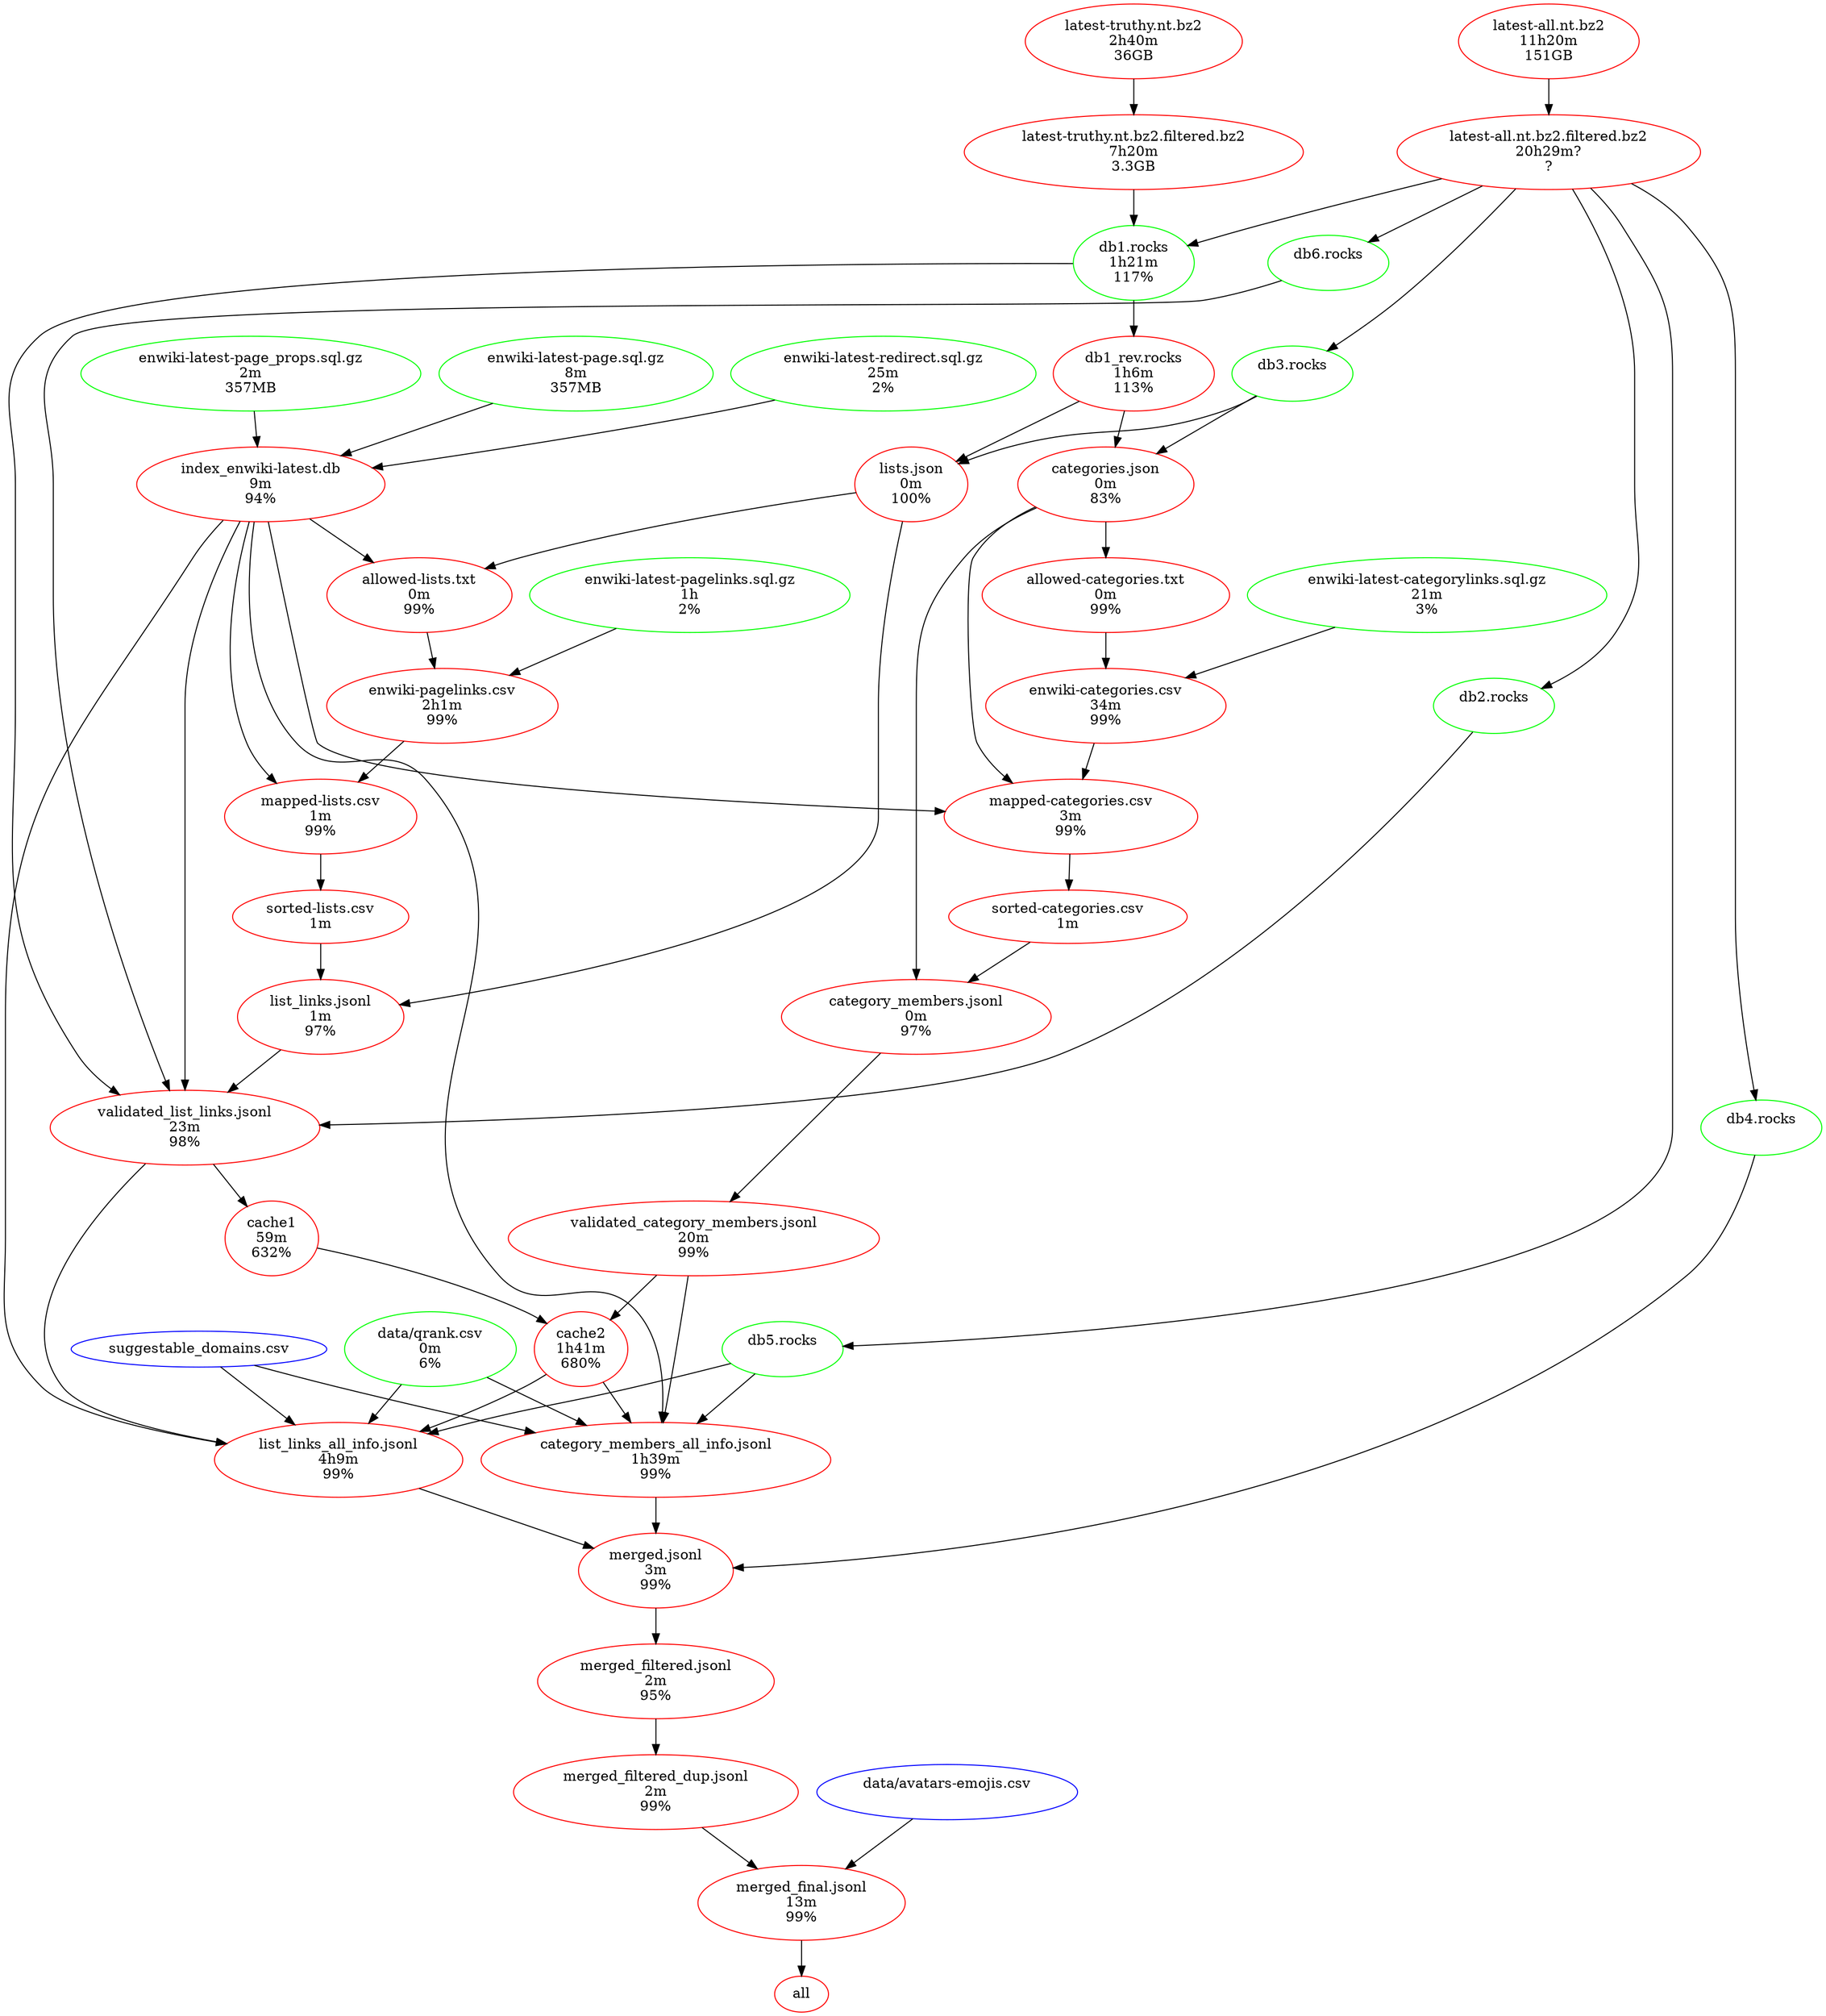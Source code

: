 digraph G {
n2[label="all", color="red"];
n31[label="cache1\n59m\n632%", color="red"];
n22[label="cache2\n1h41m\n680%", color="red"];
n29[label="allowed-categories.txt\n0m\n99%", color="red"];
n14[label="allowed-lists.txt\n0m\n99%", color="red"];
n30[label="categories.json\n0m\n83%", color="red"];
n24[label="category_members.jsonl\n0m\n97%", color="red"];
n33[label="category_members_all_info.jsonl\n1h39m\n99%", color="red"];
n17[label="db1.rocks\n1h21m\n117%", color="green"];
n16[label="db1_rev.rocks\n1h6m\n113%", color="red"];
n19[label="db3.rocks\n\n", color="green"];
n28[label="enwiki-latest-categorylinks.sql.gz\n21m\n3%", color="green"];
n13[label="enwiki-latest-pagelinks.sql.gz\n1h\n2%", color="green"];
n27[label="enwiki-categories.csv\n34m\n99%", color="red"];
n21[label="enwiki-latest-redirect.sql.gz\n25m\n2%", color="green"];
n12[label="enwiki-pagelinks.csv\n2h1m\n99%", color="red"];
n20[label="index_enwiki-latest.db\n9m\n94%", color="red"];
n18[label="latest-all.nt.bz2.filtered.bz2\n20h29m?\n?", color="red"];
n9[label="list_links.jsonl\n1m\n97%", color="red"];
n7[label="list_links_all_info.jsonl\n4h9m\n99%", color="red"];
n15[label="lists.json\n0m\n100%", color="red"];
n26[label="mapped-categories.csv\n3m\n99%", color="red"];
n11[label="mapped-lists.csv\n1m\n99%", color="red"];
n6[label="merged.jsonl\n3m\n99%", color="red"];
n5[label="merged_filtered.jsonl\n2m\n95%", color="red"];
n4[label="merged_filtered_dup.jsonl\n2m\n99%", color="red"];
n3[label="merged_final.jsonl\n13m\n99%", color="red"];
n25[label="sorted-categories.csv\n1m", color="red"];
n10[label="sorted-lists.csv\n1m", color="red"];
n32[label="suggestable_domains.csv", color="blue"];
n23[label="validated_category_members.jsonl\n20m\n99%", color="red"];
n8[label="validated_list_links.jsonl\n23m\n98%", color="red"];
n34[label="latest-truthy.nt.bz2\n2h40m\n36GB", color="red"];
n35[label="latest-truthy.nt.bz2.filtered.bz2\n7h20m\n3.3GB", color="red"];
n36[label="latest-all.nt.bz2\n11h20m\n151GB", color="red"];
n37[label="enwiki-latest-page_props.sql.gz\n2m\n357MB", color="green"];
n38[label="enwiki-latest-page.sql.gz\n8m\n357MB", color="green"];
n39[label="data/qrank.csv\n0m\n6%", color="green"];
n40[label="db2.rocks\n\n", color="green"];
n41[label="db4.rocks\n\n", color="green"];
n42[label="db5.rocks\n\n", color="green"];
n43[label="db6.rocks\n\n", color="green"];
n44[label="data/avatars-emojis.csv\n\n", color="blue"];
n3 -> n2 ; 
n8 -> n31 ; 
n31 -> n22 ; 
n23 -> n22 ; 
n30 -> n29 ; 
n20 -> n14 ; 
n15 -> n14 ; 
n16 -> n30 ; 
n19 -> n30 ; 
n30 -> n24 ; 
n25 -> n24 ; 
n22 -> n33 ; 
n32 -> n33 ; 
n23 -> n33 ; 
n18 -> n17 ; 
n17 -> n16 ; 
n29 -> n27 ; 
n28 -> n27 ; 
n14 -> n12 ; 
n13 -> n12 ; 
n21 -> n20 ; 
n15 -> n9 ; 
n10 -> n9 ; 
n22 -> n7 ; 
n32 -> n7 ; 
n8 -> n7 ; 
n16 -> n15 ; 
n19 -> n15 ; 
n30 -> n26 ; 
n27 -> n26 ; 
n20 -> n26 ; 
n12 -> n11 ; 
n20 -> n11 ; 
n33 -> n6 ; 
n7 -> n6 ; 
n6 -> n5 ; 
n5 -> n4 ; 
n4 -> n3 ; 
n26 -> n25 ; 
n11 -> n10 ; 
n24 -> n23 ; 
n9 -> n8 ; 
n34 -> n35;
n35 -> n17;
n36 -> n18;
n38 -> n20;
n17 -> n8 ; 
n40 -> n8 ; 
n43 -> n8 ; 
n20 -> n8 ; 
n42 -> n33 ; 
n42 -> n7 ; 
n20 -> n33 ; 
n20 -> n7 ; 
n41 -> n6 ;
n44 -> n3 ;
n39 -> n33 ;
n39 -> n7 ;
n37 -> n20 ;
n18 -> n19 ;
n18 -> n40 ;
n18 -> n41 ;
n18 -> n42 ;
n18 -> n43 ;
}
